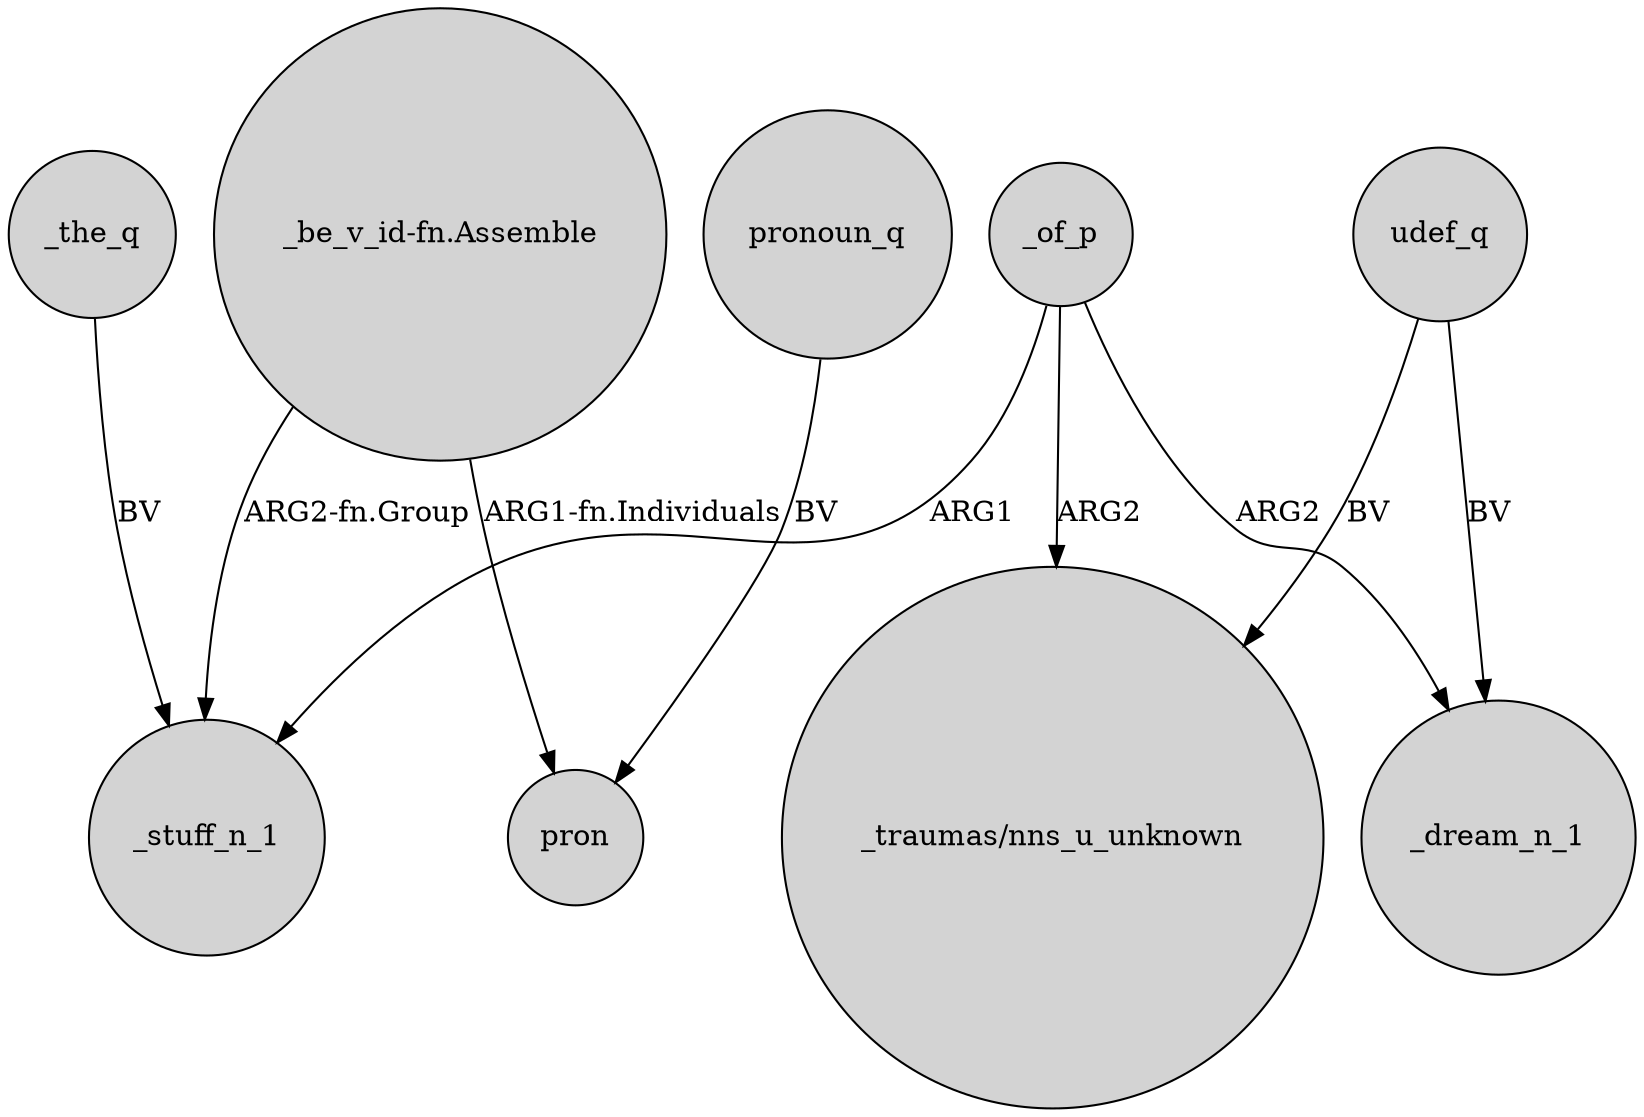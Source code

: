 digraph {
	node [shape=circle style=filled]
	_of_p -> _stuff_n_1 [label=ARG1]
	_the_q -> _stuff_n_1 [label=BV]
	_of_p -> _dream_n_1 [label=ARG2]
	_of_p -> "_traumas/nns_u_unknown" [label=ARG2]
	udef_q -> _dream_n_1 [label=BV]
	udef_q -> "_traumas/nns_u_unknown" [label=BV]
	"_be_v_id-fn.Assemble" -> pron [label="ARG1-fn.Individuals"]
	"_be_v_id-fn.Assemble" -> _stuff_n_1 [label="ARG2-fn.Group"]
	pronoun_q -> pron [label=BV]
}
